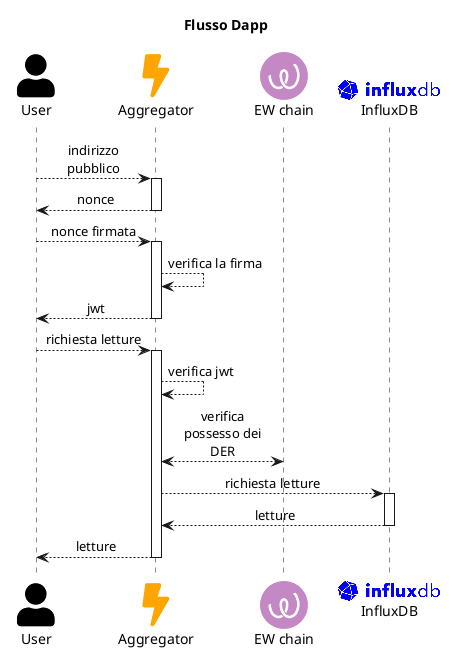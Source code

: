 @startuml diagram-flow-dapp
title Flusso Dapp

sprite $ew_logo [48x48/16] {
    000000000000000000245667766542000000000000000000
    000000000000000357777777777777753000000000000000
    000000000000047777777777777777777740000000000000
    000000000003777777777777777777777777300000000000
    000000000167777777777777777777777777761000000000
    000000002777777777777777777777777777777200000000
    000000037777777777777777777777777777777730000000
    000000377777777777777777777777777777777773000000
    000002777777777777777777777777777777777777200000
    000017777777777777777777777777777777777777710000
    000067777777777777777777777777777777777777750000
    000377777777777777777777777777777776777777773000
    000777777777777777777777777777777400677777777000
    004777777777777777777777777777777300177777777400
    007777777777777777777777777777777730047777777700
    037777777777777777777777777777777770007777777730
    057777777777777777777777777777777774005777777750
    077777777777777777777741247777777777002777777770
    277777777777777777777100002777777777200777777772
    477777777777777777773001100477777777400677777773
    577777777777777777770017710177777777600477777775
    677777777777777777750057740067777777700477777776
    677777777777777777740067760057777777700377777776
    777777776307777777730077760047777777700377777776
    777777773007777777740067760057777777700377777776
    677777774006777777740067750057777777600477777776
    677777775005777777760047740067777777500577777776
    577777776003777777770037720077777777300677777774
    477777777101777777771017700277777777101777777773
    277777777300677777774005500577777775003777777772
    077777777600277777776001601777777772006777777770
    057777777720057777777300444777777750027777777750
    037777777760006777777700067777777600067777777720
    007777777774000577777750005777775000477777777600
    004777777777300024542054000145410003777777777300
    000777777777740000000017500000000047777777776000
    000377777777776300000367763000003677777777772000
    000057777777777776567777777765677777777777750000
    000006777777777777777777777777777777777777600000
    000002777777777777777777777777777777777777100000
    000000277777777777777777777777777777777772000000
    000000027777777777777777777777777777777720000000
    000000002677777777777777777777777777776100000000
    000000000057777777777777777777777777750000000000
    000000000002677777777777777777777776300000000000
    000000000000037777777777777777777630000000000000
    000000000000000257777777777777752000000000000000
    000000000000000000235666666432000000000000000000
}

!include <tupadr3/font-awesome-5/solar_panel>
!include <tupadr3/font-awesome-5/bolt>
!include <tupadr3/font-awesome-5/user>

!include <logos/influxdb>
!include <logos/nestjs>

skinparam DefaultTextAlignment center
skinparam MaxMessageSize 100
skinparam BackgroundColor transparent
skinparam Shadowing false

skinparam participant {
    Bordercolor none
    Backgroundcolor none
    Shadowing false
}

participant "<$user,color=Black>\nUser" as user
participant "<$bolt,color=Orange>\nAggregator" as aggregator
participant "<$ew_logo,color=Purple>\nEW chain" as ewc
participant "<$influxdb,color=Blue>\nInfluxDB" as influxDB

'user
user --> aggregator ++ : indirizzo pubblico
user <-- aggregator -- : nonce
user --> aggregator ++ : nonce firmata
aggregator --> aggregator : verifica la firma
user <-- aggregator -- : jwt
user --> aggregator ++ : richiesta letture
aggregator --> aggregator : verifica jwt
aggregator <--> ewc : verifica possesso dei DER
aggregator --> influxDB  ++: richiesta letture
aggregator <-- influxDB -- : letture
user <-- aggregator -- : letture

@enduml